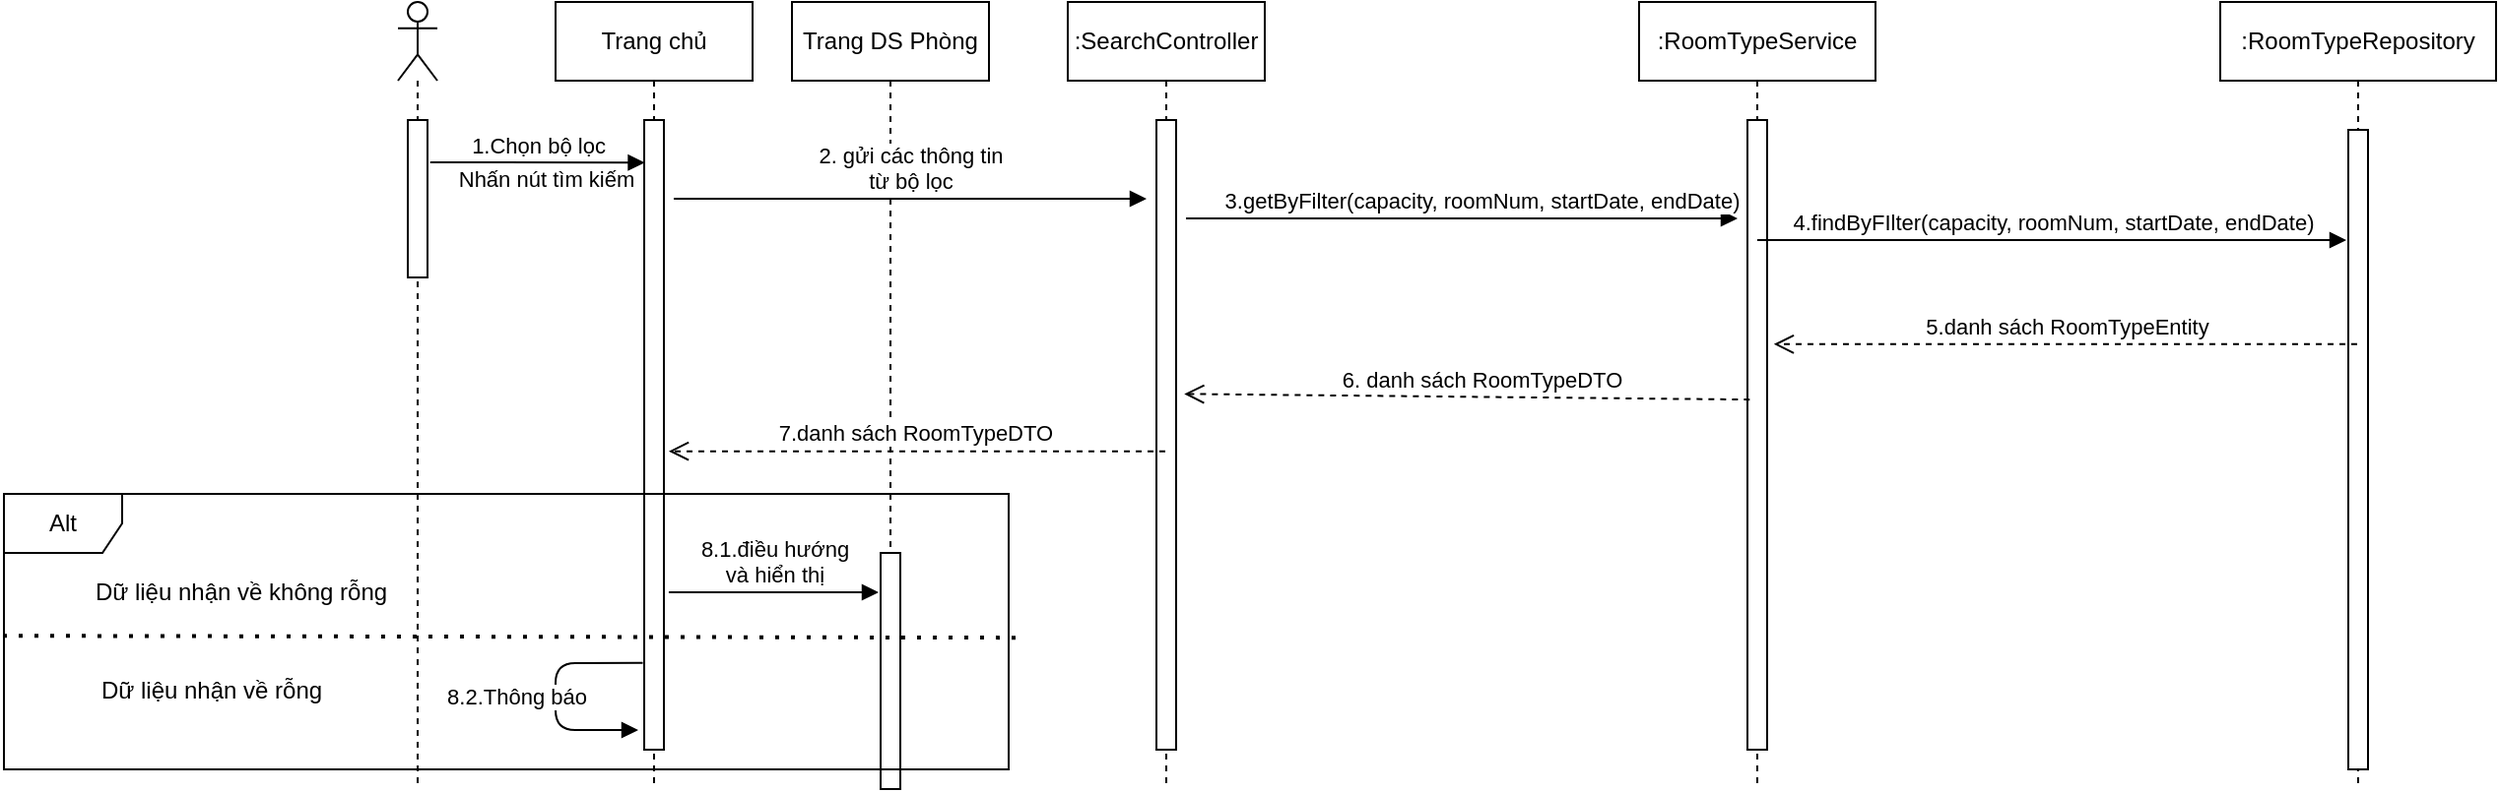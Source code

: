 <mxfile version="14.9.9" type="device"><diagram id="kgpKYQtTHZ0yAKxKKP6v" name="Page-1"><mxGraphModel dx="1888" dy="532" grid="1" gridSize="10" guides="1" tooltips="1" connect="1" arrows="1" fold="1" page="1" pageScale="1" pageWidth="850" pageHeight="1100" math="0" shadow="0"><root><mxCell id="0"/><mxCell id="1" parent="0"/><mxCell id="0eftd1JnHhOzbZgCkPt2-11" value="" style="shape=umlLifeline;participant=umlActor;perimeter=lifelinePerimeter;whiteSpace=wrap;html=1;container=1;collapsible=0;recursiveResize=0;verticalAlign=top;spacingTop=36;outlineConnect=0;" parent="1" vertex="1"><mxGeometry x="40" y="40" width="20" height="400" as="geometry"/></mxCell><mxCell id="0eftd1JnHhOzbZgCkPt2-15" value=":SearchController" style="shape=umlLifeline;perimeter=lifelinePerimeter;whiteSpace=wrap;html=1;container=1;collapsible=0;recursiveResize=0;outlineConnect=0;" parent="1" vertex="1"><mxGeometry x="380" y="40" width="100" height="400" as="geometry"/></mxCell><mxCell id="60uTr-vNHHx3QR2hjoud-7" value="" style="html=1;points=[];perimeter=orthogonalPerimeter;" parent="0eftd1JnHhOzbZgCkPt2-15" vertex="1"><mxGeometry x="45" y="60" width="10" height="320" as="geometry"/></mxCell><mxCell id="0eftd1JnHhOzbZgCkPt2-18" value=":RoomTypeService" style="shape=umlLifeline;perimeter=lifelinePerimeter;whiteSpace=wrap;html=1;container=1;collapsible=0;recursiveResize=0;outlineConnect=0;" parent="1" vertex="1"><mxGeometry x="670" y="40" width="120" height="400" as="geometry"/></mxCell><mxCell id="0eftd1JnHhOzbZgCkPt2-21" value=":RoomTypeRepository" style="shape=umlLifeline;perimeter=lifelinePerimeter;whiteSpace=wrap;html=1;container=1;collapsible=0;recursiveResize=0;outlineConnect=0;" parent="1" vertex="1"><mxGeometry x="965" y="40" width="140" height="400" as="geometry"/></mxCell><mxCell id="0eftd1JnHhOzbZgCkPt2-25" value="Trang chủ" style="shape=umlLifeline;perimeter=lifelinePerimeter;whiteSpace=wrap;html=1;container=1;collapsible=0;recursiveResize=0;outlineConnect=0;" parent="1" vertex="1"><mxGeometry x="120" y="40" width="100" height="400" as="geometry"/></mxCell><mxCell id="0eftd1JnHhOzbZgCkPt2-36" value="" style="html=1;points=[];perimeter=orthogonalPerimeter;" parent="0eftd1JnHhOzbZgCkPt2-25" vertex="1"><mxGeometry x="45" y="60" width="10" height="320" as="geometry"/></mxCell><mxCell id="0eftd1JnHhOzbZgCkPt2-38" value="&lt;font style=&quot;font-size: 11px&quot;&gt;Nhấn nút tìm kiếm&lt;/font&gt;" style="text;html=1;align=center;verticalAlign=middle;resizable=0;points=[];autosize=1;strokeColor=none;" parent="1" vertex="1"><mxGeometry x="60" y="120" width="110" height="20" as="geometry"/></mxCell><mxCell id="0eftd1JnHhOzbZgCkPt2-26" value="Trang DS Phòng" style="shape=umlLifeline;perimeter=lifelinePerimeter;whiteSpace=wrap;html=1;container=1;collapsible=0;recursiveResize=0;outlineConnect=0;" parent="1" vertex="1"><mxGeometry x="240" y="40" width="100" height="400" as="geometry"/></mxCell><mxCell id="60uTr-vNHHx3QR2hjoud-8" value="3.getByFilter(capacity, roomNum, startDate, endDate)" style="html=1;verticalAlign=bottom;endArrow=block;" parent="1" edge="1"><mxGeometry x="0.071" width="80" relative="1" as="geometry"><mxPoint x="440" y="150" as="sourcePoint"/><mxPoint x="720" y="150" as="targetPoint"/><Array as="points"><mxPoint x="640" y="150"/></Array><mxPoint as="offset"/></mxGeometry></mxCell><mxCell id="60uTr-vNHHx3QR2hjoud-9" value="" style="html=1;points=[];perimeter=orthogonalPerimeter;" parent="1" vertex="1"><mxGeometry x="725" y="100" width="10" height="320" as="geometry"/></mxCell><mxCell id="60uTr-vNHHx3QR2hjoud-10" value="4.findByFIlter(capacity, roomNum, startDate, endDate)" style="html=1;verticalAlign=bottom;endArrow=block;" parent="1" source="0eftd1JnHhOzbZgCkPt2-18" edge="1"><mxGeometry width="80" relative="1" as="geometry"><mxPoint x="875" y="160" as="sourcePoint"/><mxPoint x="1029" y="161" as="targetPoint"/></mxGeometry></mxCell><mxCell id="60uTr-vNHHx3QR2hjoud-11" value="" style="html=1;points=[];perimeter=orthogonalPerimeter;" parent="1" vertex="1"><mxGeometry x="1030" y="105" width="10" height="325" as="geometry"/></mxCell><mxCell id="60uTr-vNHHx3QR2hjoud-19" value="5.danh sách RoomTypeEntity" style="html=1;verticalAlign=bottom;endArrow=open;dashed=1;endSize=8;entryX=1.341;entryY=0.356;entryDx=0;entryDy=0;entryPerimeter=0;" parent="1" source="0eftd1JnHhOzbZgCkPt2-21" target="60uTr-vNHHx3QR2hjoud-9" edge="1"><mxGeometry relative="1" as="geometry"><mxPoint x="910" y="239.5" as="sourcePoint"/><mxPoint x="740" y="240" as="targetPoint"/></mxGeometry></mxCell><mxCell id="60uTr-vNHHx3QR2hjoud-22" value="6. danh sách RoomTypeDTO" style="html=1;verticalAlign=bottom;endArrow=open;dashed=1;endSize=8;exitX=0.118;exitY=0.444;exitDx=0;exitDy=0;exitPerimeter=0;entryX=1.412;entryY=0.435;entryDx=0;entryDy=0;entryPerimeter=0;" parent="1" source="60uTr-vNHHx3QR2hjoud-9" target="60uTr-vNHHx3QR2hjoud-7" edge="1"><mxGeometry x="-0.053" relative="1" as="geometry"><mxPoint x="725" y="330" as="sourcePoint"/><mxPoint x="440" y="330" as="targetPoint"/><mxPoint as="offset"/></mxGeometry></mxCell><mxCell id="60uTr-vNHHx3QR2hjoud-24" value="7.danh sách RoomTypeDTO&amp;nbsp;" style="html=1;verticalAlign=bottom;endArrow=open;dashed=1;endSize=8;entryX=1.247;entryY=0.526;entryDx=0;entryDy=0;entryPerimeter=0;" parent="1" source="0eftd1JnHhOzbZgCkPt2-15" target="0eftd1JnHhOzbZgCkPt2-36" edge="1"><mxGeometry relative="1" as="geometry"><mxPoint x="425" y="340" as="sourcePoint"/><mxPoint x="180" y="341" as="targetPoint"/></mxGeometry></mxCell><mxCell id="60uTr-vNHHx3QR2hjoud-25" value="8.1.điều hướng&lt;br&gt;và hiển thị" style="html=1;verticalAlign=bottom;endArrow=block;exitX=1.247;exitY=0.75;exitDx=0;exitDy=0;exitPerimeter=0;" parent="1" source="0eftd1JnHhOzbZgCkPt2-36" edge="1"><mxGeometry width="80" relative="1" as="geometry"><mxPoint x="176" y="390" as="sourcePoint"/><mxPoint x="284" y="340" as="targetPoint"/><Array as="points"/></mxGeometry></mxCell><mxCell id="60uTr-vNHHx3QR2hjoud-26" value="" style="html=1;points=[];perimeter=orthogonalPerimeter;" parent="1" vertex="1"><mxGeometry x="285" y="320" width="10" height="120" as="geometry"/></mxCell><mxCell id="60uTr-vNHHx3QR2hjoud-27" value="" style="html=1;points=[];perimeter=orthogonalPerimeter;" parent="1" vertex="1"><mxGeometry x="45" y="100" width="10" height="80" as="geometry"/></mxCell><mxCell id="0eftd1JnHhOzbZgCkPt2-31" value="1.Chọn bộ lọc" style="html=1;verticalAlign=bottom;endArrow=block;entryX=0.957;entryY=0.082;entryDx=0;entryDy=0;entryPerimeter=0;exitX=1.14;exitY=0.268;exitDx=0;exitDy=0;exitPerimeter=0;" parent="1" source="60uTr-vNHHx3QR2hjoud-27" target="0eftd1JnHhOzbZgCkPt2-38" edge="1"><mxGeometry width="80" relative="1" as="geometry"><mxPoint x="70" y="120" as="sourcePoint"/><mxPoint x="130" y="120" as="targetPoint"/></mxGeometry></mxCell><mxCell id="60uTr-vNHHx3QR2hjoud-31" value="8.2.Thông báo" style="html=1;verticalAlign=bottom;endArrow=block;exitX=-0.071;exitY=0.862;exitDx=0;exitDy=0;exitPerimeter=0;" parent="1" source="0eftd1JnHhOzbZgCkPt2-36" edge="1"><mxGeometry x="0.148" y="-20" width="80" relative="1" as="geometry"><mxPoint x="160" y="430" as="sourcePoint"/><mxPoint x="162" y="410" as="targetPoint"/><Array as="points"><mxPoint x="120" y="376"/><mxPoint x="120" y="410"/></Array><mxPoint y="1" as="offset"/></mxGeometry></mxCell><mxCell id="60uTr-vNHHx3QR2hjoud-33" value="Alt" style="shape=umlFrame;whiteSpace=wrap;html=1;" parent="1" vertex="1"><mxGeometry x="-160" y="290" width="510" height="140" as="geometry"/></mxCell><mxCell id="60uTr-vNHHx3QR2hjoud-36" value="" style="endArrow=none;dashed=1;html=1;dashPattern=1 3;strokeWidth=2;entryX=1.008;entryY=0.522;entryDx=0;entryDy=0;entryPerimeter=0;exitX=-0.001;exitY=0.515;exitDx=0;exitDy=0;exitPerimeter=0;" parent="1" source="60uTr-vNHHx3QR2hjoud-33" target="60uTr-vNHHx3QR2hjoud-33" edge="1"><mxGeometry width="50" height="50" relative="1" as="geometry"><mxPoint x="-120" y="410" as="sourcePoint"/><mxPoint x="340" y="340" as="targetPoint"/><Array as="points"/></mxGeometry></mxCell><mxCell id="60uTr-vNHHx3QR2hjoud-37" value="Dữ liệu nhận về rỗng" style="text;html=1;align=center;verticalAlign=middle;resizable=0;points=[];autosize=1;strokeColor=none;" parent="1" vertex="1"><mxGeometry x="-120" y="380" width="130" height="20" as="geometry"/></mxCell><mxCell id="60uTr-vNHHx3QR2hjoud-39" value="Dữ liệu nhận về không rỗng" style="text;html=1;align=center;verticalAlign=middle;resizable=0;points=[];autosize=1;strokeColor=none;" parent="1" vertex="1"><mxGeometry x="-120" y="330" width="160" height="20" as="geometry"/></mxCell><mxCell id="60uTr-vNHHx3QR2hjoud-40" value="2. gửi các thông tin&lt;br&gt;từ bộ lọc" style="html=1;verticalAlign=bottom;endArrow=block;" parent="1" edge="1"><mxGeometry width="80" relative="1" as="geometry"><mxPoint x="180" y="140" as="sourcePoint"/><mxPoint x="420" y="140" as="targetPoint"/></mxGeometry></mxCell></root></mxGraphModel></diagram></mxfile>